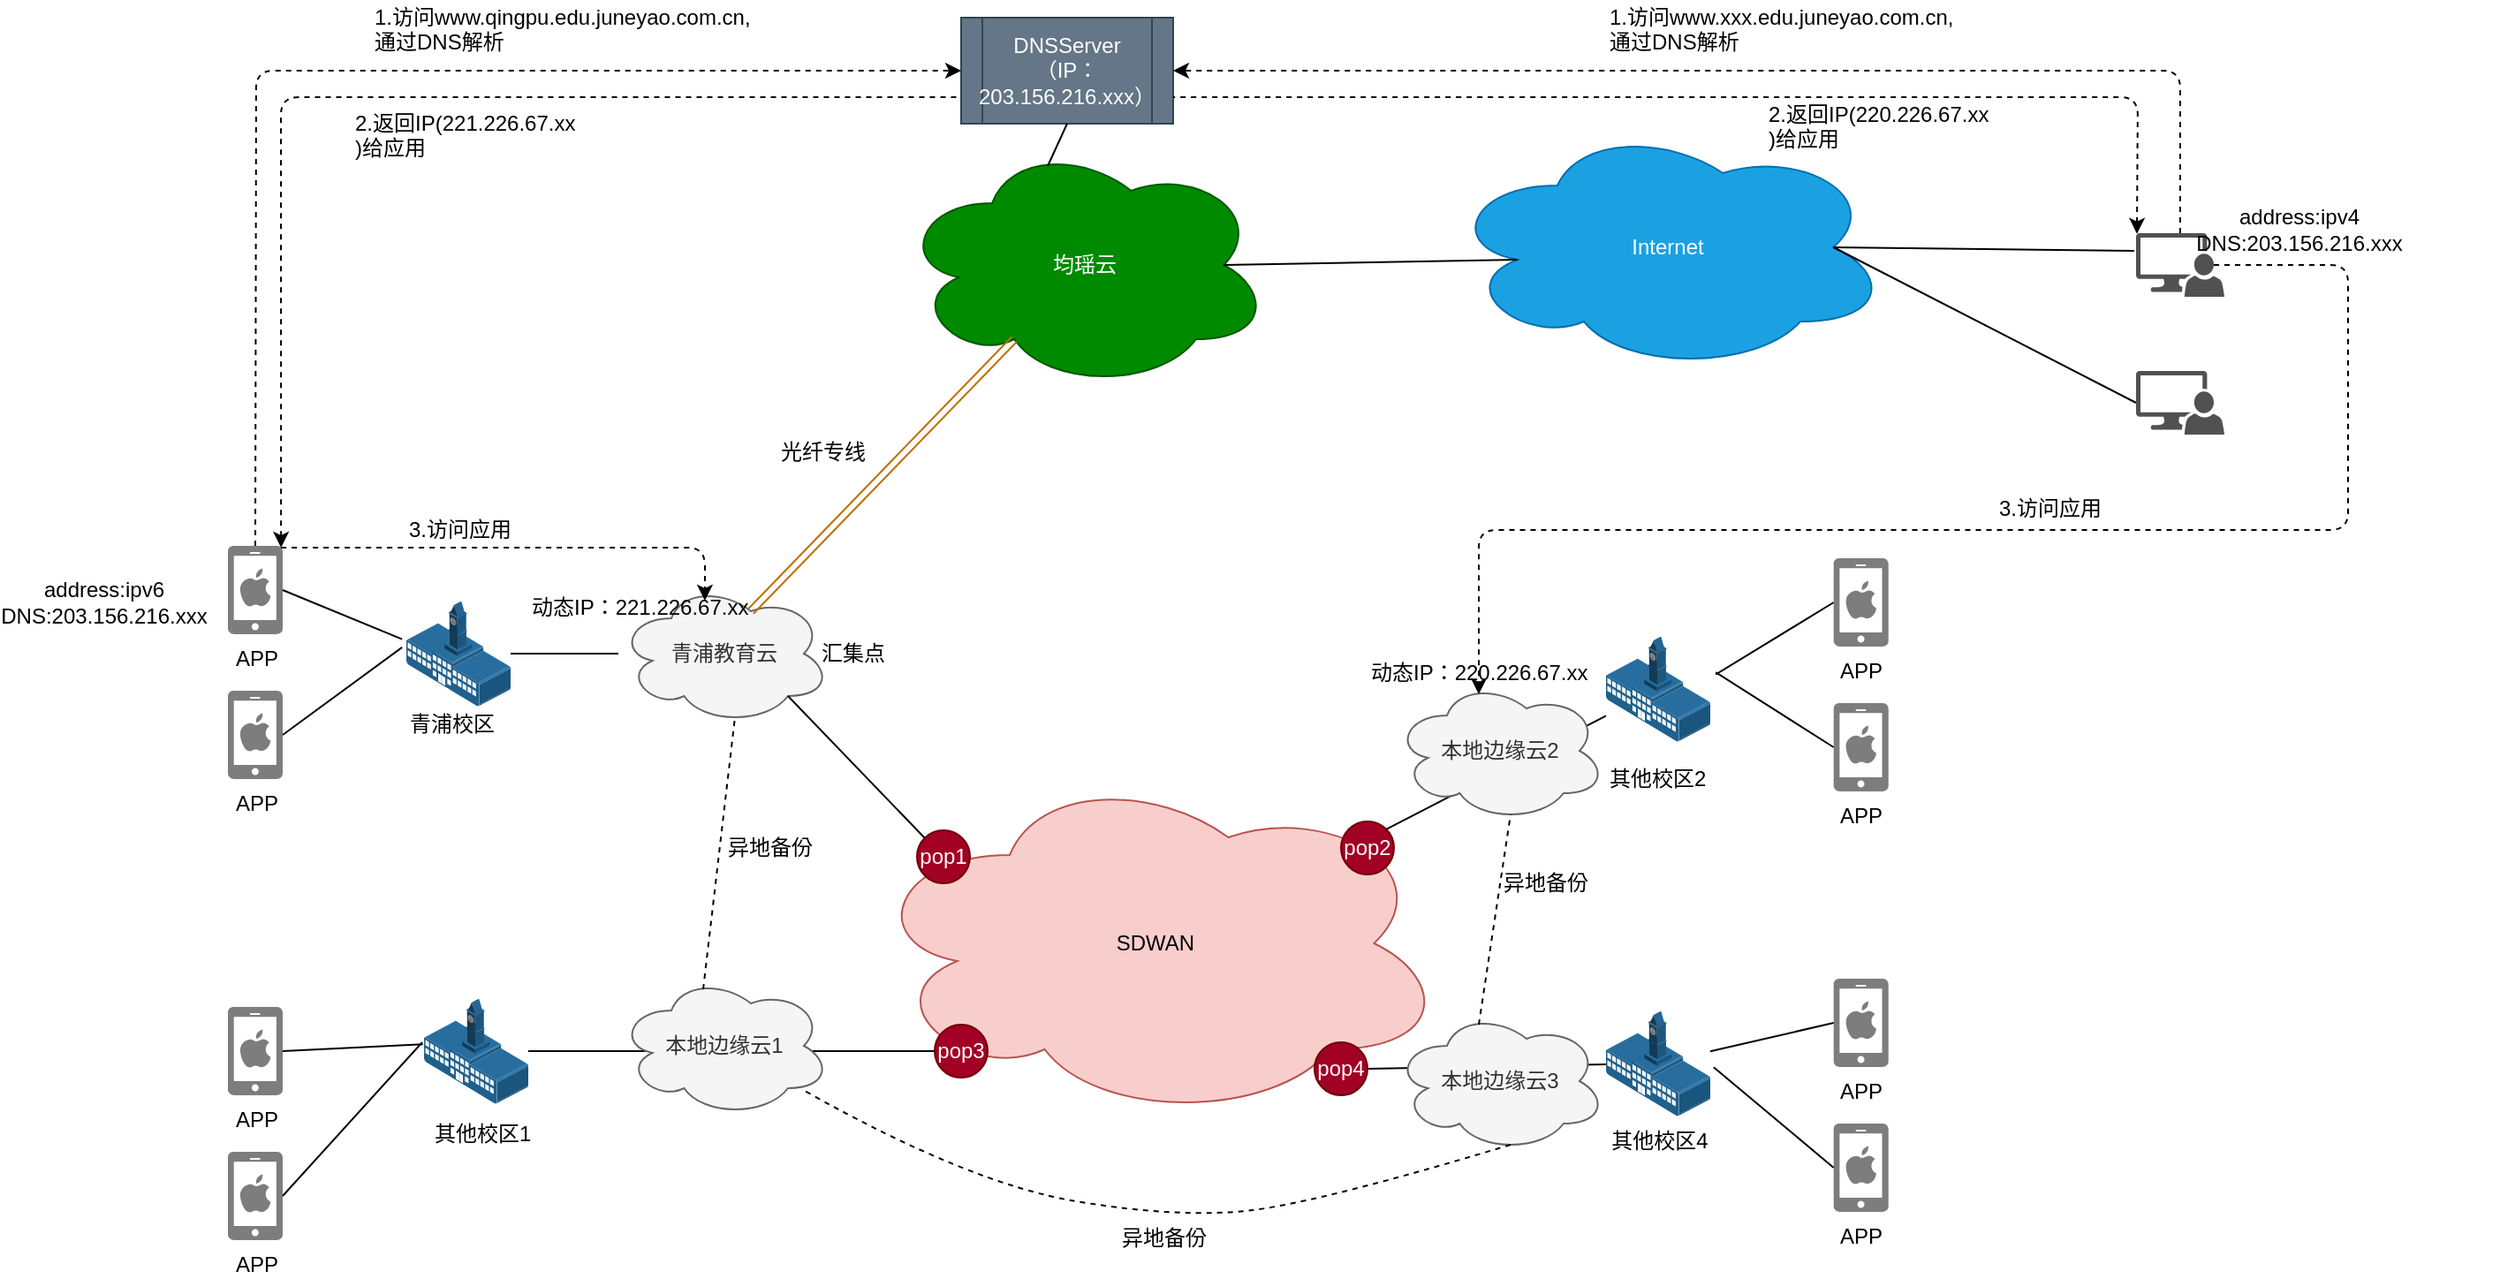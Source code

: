 <mxfile version="10.6.5" type="github"><diagram id="IqaFw5CDY_emTjqSNvjn" name="Page-1"><mxGraphModel dx="2225" dy="773" grid="1" gridSize="10" guides="1" tooltips="1" connect="1" arrows="1" fold="1" page="1" pageScale="1" pageWidth="827" pageHeight="1169" math="0" shadow="0"><root><mxCell id="0"/><mxCell id="1" parent="0"/><mxCell id="vfPRvWdHVXHm8x26jgx_-1" value="均瑶云" style="ellipse;shape=cloud;whiteSpace=wrap;html=1;fillColor=#008a00;strokeColor=#005700;fontColor=#ffffff;" vertex="1" parent="1"><mxGeometry x="260" y="130" width="210" height="140" as="geometry"/></mxCell><mxCell id="vfPRvWdHVXHm8x26jgx_-2" value="青浦教育云" style="ellipse;shape=cloud;whiteSpace=wrap;html=1;fillColor=#f5f5f5;strokeColor=#666666;fontColor=#333333;" vertex="1" parent="1"><mxGeometry x="101" y="380" width="120" height="80" as="geometry"/></mxCell><mxCell id="vfPRvWdHVXHm8x26jgx_-3" value="SDWAN" style="ellipse;shape=cloud;whiteSpace=wrap;html=1;fillColor=#f8cecc;strokeColor=#b85450;" vertex="1" parent="1"><mxGeometry x="240" y="484" width="330" height="200" as="geometry"/></mxCell><mxCell id="vfPRvWdHVXHm8x26jgx_-4" value="pop1" style="ellipse;whiteSpace=wrap;html=1;aspect=fixed;fillColor=#a20025;strokeColor=#6F0000;fontColor=#ffffff;" vertex="1" parent="1"><mxGeometry x="270" y="520" width="30" height="30" as="geometry"/></mxCell><mxCell id="vfPRvWdHVXHm8x26jgx_-5" value="pop2" style="ellipse;whiteSpace=wrap;html=1;aspect=fixed;fillColor=#a20025;strokeColor=#6F0000;fontColor=#ffffff;" vertex="1" parent="1"><mxGeometry x="510" y="515" width="30" height="30" as="geometry"/></mxCell><mxCell id="vfPRvWdHVXHm8x26jgx_-6" value="" style="endArrow=none;html=1;entryX=0.8;entryY=0.8;entryDx=0;entryDy=0;entryPerimeter=0;exitX=0;exitY=0;exitDx=0;exitDy=0;" edge="1" parent="1" source="vfPRvWdHVXHm8x26jgx_-4" target="vfPRvWdHVXHm8x26jgx_-2"><mxGeometry width="50" height="50" relative="1" as="geometry"><mxPoint x="100" y="760" as="sourcePoint"/><mxPoint x="150" y="710" as="targetPoint"/></mxGeometry></mxCell><mxCell id="vfPRvWdHVXHm8x26jgx_-7" value="" style="shape=link;html=1;entryX=0.31;entryY=0.8;entryDx=0;entryDy=0;entryPerimeter=0;exitX=0.625;exitY=0.2;exitDx=0;exitDy=0;exitPerimeter=0;fillColor=#f0a30a;strokeColor=#BD7000;" edge="1" parent="1" source="vfPRvWdHVXHm8x26jgx_-2" target="vfPRvWdHVXHm8x26jgx_-1"><mxGeometry width="50" height="50" relative="1" as="geometry"><mxPoint x="100" y="760" as="sourcePoint"/><mxPoint x="150" y="710" as="targetPoint"/></mxGeometry></mxCell><mxCell id="vfPRvWdHVXHm8x26jgx_-8" value="" style="edgeStyle=orthogonalEdgeStyle;rounded=0;orthogonalLoop=1;jettySize=auto;html=1;endArrow=none;endFill=0;" edge="1" parent="1" source="vfPRvWdHVXHm8x26jgx_-9" target="vfPRvWdHVXHm8x26jgx_-2"><mxGeometry relative="1" as="geometry"/></mxCell><mxCell id="vfPRvWdHVXHm8x26jgx_-9" value="" style="points=[];aspect=fixed;html=1;align=center;shadow=0;dashed=0;image;image=img/lib/allied_telesis/buildings/School_Building.svg;" vertex="1" parent="1"><mxGeometry x="-19" y="390" width="59" height="60" as="geometry"/></mxCell><mxCell id="vfPRvWdHVXHm8x26jgx_-10" value="青浦校区" style="text;html=1;resizable=0;points=[];autosize=1;align=left;verticalAlign=top;spacingTop=-4;" vertex="1" parent="1"><mxGeometry x="-19" y="450" width="60" height="20" as="geometry"/></mxCell><mxCell id="vfPRvWdHVXHm8x26jgx_-11" value="" style="points=[];aspect=fixed;html=1;align=center;shadow=0;dashed=0;image;image=img/lib/allied_telesis/buildings/School_Building.svg;" vertex="1" parent="1"><mxGeometry x="-9" y="615" width="59" height="60" as="geometry"/></mxCell><mxCell id="vfPRvWdHVXHm8x26jgx_-12" value="pop3" style="ellipse;whiteSpace=wrap;html=1;aspect=fixed;fillColor=#a20025;strokeColor=#6F0000;fontColor=#ffffff;" vertex="1" parent="1"><mxGeometry x="280" y="630" width="30" height="30" as="geometry"/></mxCell><mxCell id="vfPRvWdHVXHm8x26jgx_-13" value="其他校区1" style="text;html=1;resizable=0;points=[];autosize=1;align=left;verticalAlign=top;spacingTop=-4;" vertex="1" parent="1"><mxGeometry x="-5" y="682" width="70" height="20" as="geometry"/></mxCell><mxCell id="vfPRvWdHVXHm8x26jgx_-14" value="" style="endArrow=none;html=1;entryX=0;entryY=0.5;entryDx=0;entryDy=0;" edge="1" parent="1" source="vfPRvWdHVXHm8x26jgx_-11" target="vfPRvWdHVXHm8x26jgx_-12"><mxGeometry width="50" height="50" relative="1" as="geometry"><mxPoint x="-20" y="770" as="sourcePoint"/><mxPoint x="30" y="720" as="targetPoint"/></mxGeometry></mxCell><mxCell id="vfPRvWdHVXHm8x26jgx_-15" value="Internet" style="ellipse;shape=cloud;whiteSpace=wrap;html=1;fillColor=#1ba1e2;strokeColor=#006EAF;fontColor=#ffffff;" vertex="1" parent="1"><mxGeometry x="570" y="120" width="250" height="140" as="geometry"/></mxCell><mxCell id="vfPRvWdHVXHm8x26jgx_-16" value="" style="endArrow=none;html=1;entryX=0.16;entryY=0.55;entryDx=0;entryDy=0;entryPerimeter=0;exitX=0.875;exitY=0.5;exitDx=0;exitDy=0;exitPerimeter=0;" edge="1" parent="1" source="vfPRvWdHVXHm8x26jgx_-1" target="vfPRvWdHVXHm8x26jgx_-15"><mxGeometry width="50" height="50" relative="1" as="geometry"><mxPoint x="-20" y="770" as="sourcePoint"/><mxPoint x="30" y="720" as="targetPoint"/></mxGeometry></mxCell><mxCell id="vfPRvWdHVXHm8x26jgx_-17" value="" style="shadow=0;dashed=0;html=1;labelPosition=center;verticalLabelPosition=bottom;verticalAlign=top;align=center;strokeColor=none;shape=mxgraph.mscae.system_center.admin_console;fillColor=#515151;strokeColor=none;" vertex="1" parent="1"><mxGeometry x="960" y="182" width="50" height="36" as="geometry"/></mxCell><mxCell id="vfPRvWdHVXHm8x26jgx_-18" value="" style="shadow=0;dashed=0;html=1;labelPosition=center;verticalLabelPosition=bottom;verticalAlign=top;align=center;strokeColor=none;shape=mxgraph.mscae.system_center.admin_console;fillColor=#515151;strokeColor=none;" vertex="1" parent="1"><mxGeometry x="960" y="260" width="50" height="36" as="geometry"/></mxCell><mxCell id="vfPRvWdHVXHm8x26jgx_-19" value="" style="endArrow=none;html=1;entryX=-0.02;entryY=0.278;entryDx=0;entryDy=0;entryPerimeter=0;exitX=0.875;exitY=0.5;exitDx=0;exitDy=0;exitPerimeter=0;" edge="1" parent="1" source="vfPRvWdHVXHm8x26jgx_-15" target="vfPRvWdHVXHm8x26jgx_-17"><mxGeometry width="50" height="50" relative="1" as="geometry"><mxPoint x="-20" y="770" as="sourcePoint"/><mxPoint x="30" y="720" as="targetPoint"/></mxGeometry></mxCell><mxCell id="vfPRvWdHVXHm8x26jgx_-20" value="" style="endArrow=none;html=1;entryX=0.875;entryY=0.5;entryDx=0;entryDy=0;entryPerimeter=0;exitX=0;exitY=0.5;exitDx=0;exitDy=0;exitPerimeter=0;" edge="1" parent="1" source="vfPRvWdHVXHm8x26jgx_-18" target="vfPRvWdHVXHm8x26jgx_-15"><mxGeometry width="50" height="50" relative="1" as="geometry"><mxPoint x="-20" y="770" as="sourcePoint"/><mxPoint x="30" y="720" as="targetPoint"/><Array as="points"/></mxGeometry></mxCell><mxCell id="vfPRvWdHVXHm8x26jgx_-21" value="光纤专线" style="text;html=1;resizable=0;points=[];autosize=1;align=left;verticalAlign=top;spacingTop=-4;" vertex="1" parent="1"><mxGeometry x="191" y="296" width="60" height="20" as="geometry"/></mxCell><mxCell id="vfPRvWdHVXHm8x26jgx_-22" value="汇集点" style="text;html=1;resizable=0;points=[];autosize=1;align=left;verticalAlign=top;spacingTop=-4;" vertex="1" parent="1"><mxGeometry x="214" y="410" width="50" height="20" as="geometry"/></mxCell><mxCell id="vfPRvWdHVXHm8x26jgx_-23" value="" style="points=[];aspect=fixed;html=1;align=center;shadow=0;dashed=0;image;image=img/lib/allied_telesis/buildings/School_Building.svg;" vertex="1" parent="1"><mxGeometry x="660" y="410" width="59" height="60" as="geometry"/></mxCell><mxCell id="vfPRvWdHVXHm8x26jgx_-24" value="其他校区2" style="text;html=1;resizable=0;points=[];autosize=1;align=left;verticalAlign=top;spacingTop=-4;" vertex="1" parent="1"><mxGeometry x="660" y="481" width="70" height="20" as="geometry"/></mxCell><mxCell id="vfPRvWdHVXHm8x26jgx_-25" value="" style="endArrow=none;html=1;exitX=1;exitY=0;exitDx=0;exitDy=0;" edge="1" parent="1" source="vfPRvWdHVXHm8x26jgx_-5" target="vfPRvWdHVXHm8x26jgx_-23"><mxGeometry width="50" height="50" relative="1" as="geometry"><mxPoint x="-10" y="770" as="sourcePoint"/><mxPoint x="40" y="720" as="targetPoint"/></mxGeometry></mxCell><mxCell id="vfPRvWdHVXHm8x26jgx_-26" value="pop4" style="ellipse;whiteSpace=wrap;html=1;aspect=fixed;fillColor=#a20025;strokeColor=#6F0000;fontColor=#ffffff;" vertex="1" parent="1"><mxGeometry x="495" y="640" width="30" height="30" as="geometry"/></mxCell><mxCell id="vfPRvWdHVXHm8x26jgx_-27" value="其他校区4" style="points=[];aspect=fixed;html=1;align=center;shadow=0;dashed=0;image;image=img/lib/allied_telesis/buildings/School_Building.svg;" vertex="1" parent="1"><mxGeometry x="660" y="622" width="59" height="60" as="geometry"/></mxCell><mxCell id="vfPRvWdHVXHm8x26jgx_-28" value="" style="endArrow=none;html=1;exitX=1;exitY=0.5;exitDx=0;exitDy=0;" edge="1" parent="1" source="vfPRvWdHVXHm8x26jgx_-26" target="vfPRvWdHVXHm8x26jgx_-27"><mxGeometry width="50" height="50" relative="1" as="geometry"><mxPoint y="770" as="sourcePoint"/><mxPoint x="50" y="720" as="targetPoint"/></mxGeometry></mxCell><mxCell id="vfPRvWdHVXHm8x26jgx_-29" value="本地边缘云1" style="ellipse;shape=cloud;whiteSpace=wrap;html=1;fillColor=#f5f5f5;strokeColor=#666666;fontColor=#333333;" vertex="1" parent="1"><mxGeometry x="101" y="602" width="120" height="80" as="geometry"/></mxCell><mxCell id="vfPRvWdHVXHm8x26jgx_-30" value="本地边缘云2" style="ellipse;shape=cloud;whiteSpace=wrap;html=1;fillColor=#f5f5f5;strokeColor=#666666;fontColor=#333333;" vertex="1" parent="1"><mxGeometry x="540" y="435" width="120" height="80" as="geometry"/></mxCell><mxCell id="vfPRvWdHVXHm8x26jgx_-31" value="本地边缘云3" style="ellipse;shape=cloud;whiteSpace=wrap;html=1;fillColor=#f5f5f5;strokeColor=#666666;fontColor=#333333;" vertex="1" parent="1"><mxGeometry x="540" y="622" width="120" height="80" as="geometry"/></mxCell><mxCell id="vfPRvWdHVXHm8x26jgx_-32" value="" style="endArrow=none;dashed=1;html=1;entryX=0.55;entryY=0.95;entryDx=0;entryDy=0;entryPerimeter=0;exitX=0.4;exitY=0.1;exitDx=0;exitDy=0;exitPerimeter=0;" edge="1" parent="1" source="vfPRvWdHVXHm8x26jgx_-29" target="vfPRvWdHVXHm8x26jgx_-2"><mxGeometry width="50" height="50" relative="1" as="geometry"><mxPoint x="-20" y="770" as="sourcePoint"/><mxPoint x="30" y="720" as="targetPoint"/></mxGeometry></mxCell><mxCell id="vfPRvWdHVXHm8x26jgx_-33" value="异地备份" style="text;html=1;resizable=0;points=[];autosize=1;align=left;verticalAlign=top;spacingTop=-4;" vertex="1" parent="1"><mxGeometry x="161" y="520" width="60" height="20" as="geometry"/></mxCell><mxCell id="vfPRvWdHVXHm8x26jgx_-34" value="" style="endArrow=none;dashed=1;html=1;entryX=0.55;entryY=0.95;entryDx=0;entryDy=0;entryPerimeter=0;exitX=0.4;exitY=0.1;exitDx=0;exitDy=0;exitPerimeter=0;" edge="1" parent="1" source="vfPRvWdHVXHm8x26jgx_-31" target="vfPRvWdHVXHm8x26jgx_-30"><mxGeometry width="50" height="50" relative="1" as="geometry"><mxPoint x="-20" y="770" as="sourcePoint"/><mxPoint x="30" y="720" as="targetPoint"/></mxGeometry></mxCell><mxCell id="vfPRvWdHVXHm8x26jgx_-35" value="异地备份" style="text;html=1;resizable=0;points=[];autosize=1;align=left;verticalAlign=top;spacingTop=-4;" vertex="1" parent="1"><mxGeometry x="600" y="540" width="60" height="20" as="geometry"/></mxCell><mxCell id="vfPRvWdHVXHm8x26jgx_-36" value="" style="curved=1;endArrow=none;html=1;exitX=0.55;exitY=0.95;exitDx=0;exitDy=0;exitPerimeter=0;endFill=0;dashed=1;" edge="1" parent="1" source="vfPRvWdHVXHm8x26jgx_-31" target="vfPRvWdHVXHm8x26jgx_-29"><mxGeometry width="50" height="50" relative="1" as="geometry"><mxPoint x="-20" y="770" as="sourcePoint"/><mxPoint x="30" y="720" as="targetPoint"/><Array as="points"><mxPoint x="500" y="730"/><mxPoint x="420" y="740"/><mxPoint x="300" y="720"/></Array></mxGeometry></mxCell><mxCell id="vfPRvWdHVXHm8x26jgx_-37" value="异地备份" style="text;html=1;resizable=0;points=[];autosize=1;align=left;verticalAlign=top;spacingTop=-4;" vertex="1" parent="1"><mxGeometry x="383.5" y="741" width="60" height="20" as="geometry"/></mxCell><mxCell id="vfPRvWdHVXHm8x26jgx_-38" value="APP" style="shadow=0;dashed=0;html=1;strokeColor=none;labelPosition=center;verticalLabelPosition=bottom;verticalAlign=top;align=center;shape=mxgraph.mscae.enterprise.iphone;fillColor=#7D7D7D;" vertex="1" parent="1"><mxGeometry x="-120" y="620" width="31" height="50" as="geometry"/></mxCell><mxCell id="vfPRvWdHVXHm8x26jgx_-39" value="" style="endArrow=none;html=1;entryX=-0.011;entryY=0.436;entryDx=0;entryDy=0;entryPerimeter=0;exitX=1;exitY=0.5;exitDx=0;exitDy=0;exitPerimeter=0;" edge="1" parent="1" source="vfPRvWdHVXHm8x26jgx_-38" target="vfPRvWdHVXHm8x26jgx_-11"><mxGeometry width="50" height="50" relative="1" as="geometry"><mxPoint x="-120" y="830" as="sourcePoint"/><mxPoint x="-70" y="780" as="targetPoint"/></mxGeometry></mxCell><mxCell id="vfPRvWdHVXHm8x26jgx_-40" value="APP" style="shadow=0;dashed=0;html=1;strokeColor=none;labelPosition=center;verticalLabelPosition=bottom;verticalAlign=top;align=center;shape=mxgraph.mscae.enterprise.iphone;fillColor=#7D7D7D;" vertex="1" parent="1"><mxGeometry x="-120" y="702" width="31" height="50" as="geometry"/></mxCell><mxCell id="vfPRvWdHVXHm8x26jgx_-41" value="" style="endArrow=none;html=1;entryX=-0.017;entryY=0.417;entryDx=0;entryDy=0;entryPerimeter=0;exitX=1;exitY=0.5;exitDx=0;exitDy=0;exitPerimeter=0;" edge="1" parent="1" source="vfPRvWdHVXHm8x26jgx_-40" target="vfPRvWdHVXHm8x26jgx_-11"><mxGeometry width="50" height="50" relative="1" as="geometry"><mxPoint x="-120" y="830" as="sourcePoint"/><mxPoint x="-70" y="780" as="targetPoint"/></mxGeometry></mxCell><mxCell id="vfPRvWdHVXHm8x26jgx_-42" value="APP" style="shadow=0;dashed=0;html=1;strokeColor=none;labelPosition=center;verticalLabelPosition=bottom;verticalAlign=top;align=center;shape=mxgraph.mscae.enterprise.iphone;fillColor=#7D7D7D;" vertex="1" parent="1"><mxGeometry x="-120" y="359" width="31" height="50" as="geometry"/></mxCell><mxCell id="vfPRvWdHVXHm8x26jgx_-43" value="APP" style="shadow=0;dashed=0;html=1;strokeColor=none;labelPosition=center;verticalLabelPosition=bottom;verticalAlign=top;align=center;shape=mxgraph.mscae.enterprise.iphone;fillColor=#7D7D7D;" vertex="1" parent="1"><mxGeometry x="-120" y="441" width="31" height="50" as="geometry"/></mxCell><mxCell id="vfPRvWdHVXHm8x26jgx_-44" value="" style="endArrow=none;html=1;entryX=-0.041;entryY=0.441;entryDx=0;entryDy=0;entryPerimeter=0;exitX=1;exitY=0.5;exitDx=0;exitDy=0;exitPerimeter=0;" edge="1" parent="1" source="vfPRvWdHVXHm8x26jgx_-43" target="vfPRvWdHVXHm8x26jgx_-9"><mxGeometry width="50" height="50" relative="1" as="geometry"><mxPoint x="-120" y="840" as="sourcePoint"/><mxPoint x="-70" y="790" as="targetPoint"/></mxGeometry></mxCell><mxCell id="vfPRvWdHVXHm8x26jgx_-45" value="" style="endArrow=none;html=1;entryX=-0.041;entryY=0.363;entryDx=0;entryDy=0;entryPerimeter=0;exitX=1;exitY=0.5;exitDx=0;exitDy=0;exitPerimeter=0;" edge="1" parent="1" source="vfPRvWdHVXHm8x26jgx_-42" target="vfPRvWdHVXHm8x26jgx_-9"><mxGeometry width="50" height="50" relative="1" as="geometry"><mxPoint x="-120" y="840" as="sourcePoint"/><mxPoint x="-70" y="790" as="targetPoint"/></mxGeometry></mxCell><mxCell id="vfPRvWdHVXHm8x26jgx_-46" value="APP" style="shadow=0;dashed=0;html=1;strokeColor=none;labelPosition=center;verticalLabelPosition=bottom;verticalAlign=top;align=center;shape=mxgraph.mscae.enterprise.iphone;fillColor=#7D7D7D;" vertex="1" parent="1"><mxGeometry x="788.853" y="604" width="31" height="50" as="geometry"/></mxCell><mxCell id="vfPRvWdHVXHm8x26jgx_-47" value="APP" style="shadow=0;dashed=0;html=1;strokeColor=none;labelPosition=center;verticalLabelPosition=bottom;verticalAlign=top;align=center;shape=mxgraph.mscae.enterprise.iphone;fillColor=#7D7D7D;" vertex="1" parent="1"><mxGeometry x="788.853" y="686" width="31" height="50" as="geometry"/></mxCell><mxCell id="vfPRvWdHVXHm8x26jgx_-48" value="" style="endArrow=none;html=1;entryX=0;entryY=0.5;entryDx=0;entryDy=0;entryPerimeter=0;exitX=1.033;exitY=0.535;exitDx=0;exitDy=0;exitPerimeter=0;" edge="1" parent="1" source="vfPRvWdHVXHm8x26jgx_-27" target="vfPRvWdHVXHm8x26jgx_-47"><mxGeometry width="50" height="50" relative="1" as="geometry"><mxPoint x="70" y="840" as="sourcePoint"/><mxPoint x="120" y="790" as="targetPoint"/></mxGeometry></mxCell><mxCell id="vfPRvWdHVXHm8x26jgx_-49" value="" style="endArrow=none;html=1;entryX=0;entryY=0.5;entryDx=0;entryDy=0;entryPerimeter=0;" edge="1" parent="1" source="vfPRvWdHVXHm8x26jgx_-27" target="vfPRvWdHVXHm8x26jgx_-46"><mxGeometry width="50" height="50" relative="1" as="geometry"><mxPoint x="70" y="840" as="sourcePoint"/><mxPoint x="120" y="790" as="targetPoint"/></mxGeometry></mxCell><mxCell id="vfPRvWdHVXHm8x26jgx_-50" value="APP" style="shadow=0;dashed=0;html=1;strokeColor=none;labelPosition=center;verticalLabelPosition=bottom;verticalAlign=top;align=center;shape=mxgraph.mscae.enterprise.iphone;fillColor=#7D7D7D;" vertex="1" parent="1"><mxGeometry x="788.853" y="366" width="31" height="50" as="geometry"/></mxCell><mxCell id="vfPRvWdHVXHm8x26jgx_-51" value="APP" style="shadow=0;dashed=0;html=1;strokeColor=none;labelPosition=center;verticalLabelPosition=bottom;verticalAlign=top;align=center;shape=mxgraph.mscae.enterprise.iphone;fillColor=#7D7D7D;" vertex="1" parent="1"><mxGeometry x="788.853" y="448" width="31" height="50" as="geometry"/></mxCell><mxCell id="vfPRvWdHVXHm8x26jgx_-52" value="" style="endArrow=none;html=1;entryX=0;entryY=0.5;entryDx=0;entryDy=0;entryPerimeter=0;exitX=1.053;exitY=0.343;exitDx=0;exitDy=0;exitPerimeter=0;" edge="1" parent="1" source="vfPRvWdHVXHm8x26jgx_-23" target="vfPRvWdHVXHm8x26jgx_-51"><mxGeometry width="50" height="50" relative="1" as="geometry"><mxPoint x="70" y="840" as="sourcePoint"/><mxPoint x="120" y="790" as="targetPoint"/></mxGeometry></mxCell><mxCell id="vfPRvWdHVXHm8x26jgx_-53" value="" style="endArrow=none;html=1;entryX=0;entryY=0.5;entryDx=0;entryDy=0;entryPerimeter=0;exitX=1.053;exitY=0.363;exitDx=0;exitDy=0;exitPerimeter=0;" edge="1" parent="1" source="vfPRvWdHVXHm8x26jgx_-23" target="vfPRvWdHVXHm8x26jgx_-50"><mxGeometry width="50" height="50" relative="1" as="geometry"><mxPoint x="70" y="840" as="sourcePoint"/><mxPoint x="120" y="790" as="targetPoint"/></mxGeometry></mxCell><mxCell id="vfPRvWdHVXHm8x26jgx_-54" value="address:ipv6&lt;br&gt;&lt;span&gt;DNS:203.156.216.xxx&lt;/span&gt;&lt;br&gt;" style="text;html=1;strokeColor=none;fillColor=none;align=center;verticalAlign=middle;whiteSpace=wrap;rounded=0;" vertex="1" parent="1"><mxGeometry x="-210" y="381" width="40" height="20" as="geometry"/></mxCell><mxCell id="vfPRvWdHVXHm8x26jgx_-55" value="DNSServer&lt;br&gt;（IP：203.156.216.xxx）&lt;br&gt;" style="shape=process;whiteSpace=wrap;html=1;backgroundOutline=1;fillColor=#647687;strokeColor=#314354;fontColor=#ffffff;" vertex="1" parent="1"><mxGeometry x="295" y="60" width="120" height="60" as="geometry"/></mxCell><mxCell id="vfPRvWdHVXHm8x26jgx_-58" value="" style="endArrow=none;html=1;entryX=0.5;entryY=1;entryDx=0;entryDy=0;exitX=0.4;exitY=0.1;exitDx=0;exitDy=0;exitPerimeter=0;" edge="1" parent="1" source="vfPRvWdHVXHm8x26jgx_-1" target="vfPRvWdHVXHm8x26jgx_-55"><mxGeometry width="50" height="50" relative="1" as="geometry"><mxPoint x="150" y="240" as="sourcePoint"/><mxPoint x="200" y="190" as="targetPoint"/></mxGeometry></mxCell><mxCell id="vfPRvWdHVXHm8x26jgx_-61" value="" style="endArrow=classic;dashed=1;html=1;entryX=0;entryY=0.5;entryDx=0;entryDy=0;exitX=0.5;exitY=0;exitDx=0;exitDy=0;exitPerimeter=0;endFill=1;" edge="1" parent="1" source="vfPRvWdHVXHm8x26jgx_-42" target="vfPRvWdHVXHm8x26jgx_-55"><mxGeometry width="50" height="50" relative="1" as="geometry"><mxPoint x="-160" y="840" as="sourcePoint"/><mxPoint x="-110" y="790" as="targetPoint"/><Array as="points"><mxPoint x="-104" y="90"/></Array></mxGeometry></mxCell><mxCell id="vfPRvWdHVXHm8x26jgx_-62" value="1.访问www.qingpu.edu.juneyao.com.cn,&lt;br&gt;通过DNS解析&lt;br&gt;" style="text;html=1;resizable=0;points=[];autosize=1;align=left;verticalAlign=top;spacingTop=-4;" vertex="1" parent="1"><mxGeometry x="-39" y="50" width="230" height="30" as="geometry"/></mxCell><mxCell id="vfPRvWdHVXHm8x26jgx_-63" value="" style="endArrow=none;dashed=1;html=1;entryX=0;entryY=0.75;entryDx=0;entryDy=0;exitX=0.97;exitY=0.02;exitDx=0;exitDy=0;exitPerimeter=0;startArrow=classic;startFill=1;" edge="1" parent="1" source="vfPRvWdHVXHm8x26jgx_-42" target="vfPRvWdHVXHm8x26jgx_-55"><mxGeometry width="50" height="50" relative="1" as="geometry"><mxPoint x="-250" y="840" as="sourcePoint"/><mxPoint x="-200" y="790" as="targetPoint"/><Array as="points"><mxPoint x="-90" y="105"/></Array></mxGeometry></mxCell><mxCell id="vfPRvWdHVXHm8x26jgx_-64" value="2.返回IP(221.226.67.xx&lt;br&gt;)给应用" style="text;html=1;resizable=0;points=[];autosize=1;align=left;verticalAlign=top;spacingTop=-4;" vertex="1" parent="1"><mxGeometry x="-50" y="110" width="140" height="30" as="geometry"/></mxCell><mxCell id="vfPRvWdHVXHm8x26jgx_-65" value="动态IP：221.226.67.xx" style="text;html=1;resizable=0;points=[];autosize=1;align=left;verticalAlign=top;spacingTop=-4;" vertex="1" parent="1"><mxGeometry x="50" y="384" width="140" height="20" as="geometry"/></mxCell><mxCell id="vfPRvWdHVXHm8x26jgx_-67" value="" style="endArrow=classic;dashed=1;html=1;entryX=0.714;entryY=0.3;entryDx=0;entryDy=0;entryPerimeter=0;exitX=0.97;exitY=0.02;exitDx=0;exitDy=0;exitPerimeter=0;endFill=1;" edge="1" parent="1" source="vfPRvWdHVXHm8x26jgx_-42" target="vfPRvWdHVXHm8x26jgx_-65"><mxGeometry width="50" height="50" relative="1" as="geometry"><mxPoint x="-250" y="840" as="sourcePoint"/><mxPoint x="-200" y="790" as="targetPoint"/><Array as="points"><mxPoint x="150" y="360"/></Array></mxGeometry></mxCell><mxCell id="vfPRvWdHVXHm8x26jgx_-68" value="3.访问应用" style="text;html=1;resizable=0;points=[];align=center;verticalAlign=middle;labelBackgroundColor=#ffffff;" vertex="1" connectable="0" parent="vfPRvWdHVXHm8x26jgx_-67"><mxGeometry x="-0.082" y="-1" relative="1" as="geometry"><mxPoint x="-23.5" y="-11" as="offset"/></mxGeometry></mxCell><mxCell id="vfPRvWdHVXHm8x26jgx_-71" value="address:ipv4&lt;br&gt;&lt;span&gt;DNS:203.156.216.xxx&lt;/span&gt;&lt;br&gt;" style="text;html=1;strokeColor=none;fillColor=none;align=center;verticalAlign=middle;whiteSpace=wrap;rounded=0;" vertex="1" parent="1"><mxGeometry x="940" y="170" width="225" height="20" as="geometry"/></mxCell><mxCell id="vfPRvWdHVXHm8x26jgx_-72" value="" style="endArrow=classic;dashed=1;html=1;entryX=1;entryY=0.5;entryDx=0;entryDy=0;exitX=0.5;exitY=0;exitDx=0;exitDy=0;exitPerimeter=0;endFill=1;" edge="1" parent="1" source="vfPRvWdHVXHm8x26jgx_-17" target="vfPRvWdHVXHm8x26jgx_-55"><mxGeometry width="50" height="50" relative="1" as="geometry"><mxPoint x="-94" y="369" as="sourcePoint"/><mxPoint x="305" y="100" as="targetPoint"/><Array as="points"><mxPoint x="985" y="90"/></Array></mxGeometry></mxCell><mxCell id="vfPRvWdHVXHm8x26jgx_-73" value="1.访问www.xxx.edu.juneyao.com.cn,&lt;br&gt;通过DNS解析&lt;br&gt;" style="text;html=1;resizable=0;points=[];autosize=1;align=left;verticalAlign=top;spacingTop=-4;" vertex="1" parent="1"><mxGeometry x="660" y="50" width="210" height="30" as="geometry"/></mxCell><mxCell id="vfPRvWdHVXHm8x26jgx_-74" value="" style="endArrow=none;dashed=1;html=1;entryX=1;entryY=0.75;entryDx=0;entryDy=0;exitX=0.01;exitY=0.01;exitDx=0;exitDy=0;exitPerimeter=0;startArrow=classic;startFill=1;" edge="1" parent="1" source="vfPRvWdHVXHm8x26jgx_-17" target="vfPRvWdHVXHm8x26jgx_-55"><mxGeometry width="50" height="50" relative="1" as="geometry"><mxPoint x="-80" y="370" as="sourcePoint"/><mxPoint x="305" y="115" as="targetPoint"/><Array as="points"><mxPoint x="961" y="105"/></Array></mxGeometry></mxCell><mxCell id="vfPRvWdHVXHm8x26jgx_-75" value="2.返回IP(220.226.67.xx&lt;br&gt;)给应用" style="text;html=1;resizable=0;points=[];autosize=1;align=left;verticalAlign=top;spacingTop=-4;" vertex="1" parent="1"><mxGeometry x="750" y="105" width="140" height="30" as="geometry"/></mxCell><mxCell id="vfPRvWdHVXHm8x26jgx_-77" value="动态IP：220.226.67.xx" style="text;html=1;resizable=0;points=[];autosize=1;align=left;verticalAlign=top;spacingTop=-4;" vertex="1" parent="1"><mxGeometry x="525" y="421" width="140" height="20" as="geometry"/></mxCell><mxCell id="vfPRvWdHVXHm8x26jgx_-78" value="" style="endArrow=classic;dashed=1;html=1;entryX=0.4;entryY=0.1;entryDx=0;entryDy=0;entryPerimeter=0;exitX=0.88;exitY=0.5;exitDx=0;exitDy=0;exitPerimeter=0;endFill=1;" edge="1" parent="1" source="vfPRvWdHVXHm8x26jgx_-17" target="vfPRvWdHVXHm8x26jgx_-30"><mxGeometry width="50" height="50" relative="1" as="geometry"><mxPoint x="-80" y="370" as="sourcePoint"/><mxPoint x="160" y="400" as="targetPoint"/><Array as="points"><mxPoint x="1080" y="200"/><mxPoint x="1080" y="350"/><mxPoint x="588" y="350"/></Array></mxGeometry></mxCell><mxCell id="vfPRvWdHVXHm8x26jgx_-79" value="3.访问应用" style="text;html=1;resizable=0;points=[];align=center;verticalAlign=middle;labelBackgroundColor=#ffffff;" vertex="1" connectable="0" parent="vfPRvWdHVXHm8x26jgx_-78"><mxGeometry x="-0.082" y="-1" relative="1" as="geometry"><mxPoint x="-23.5" y="-11" as="offset"/></mxGeometry></mxCell></root></mxGraphModel></diagram></mxfile>